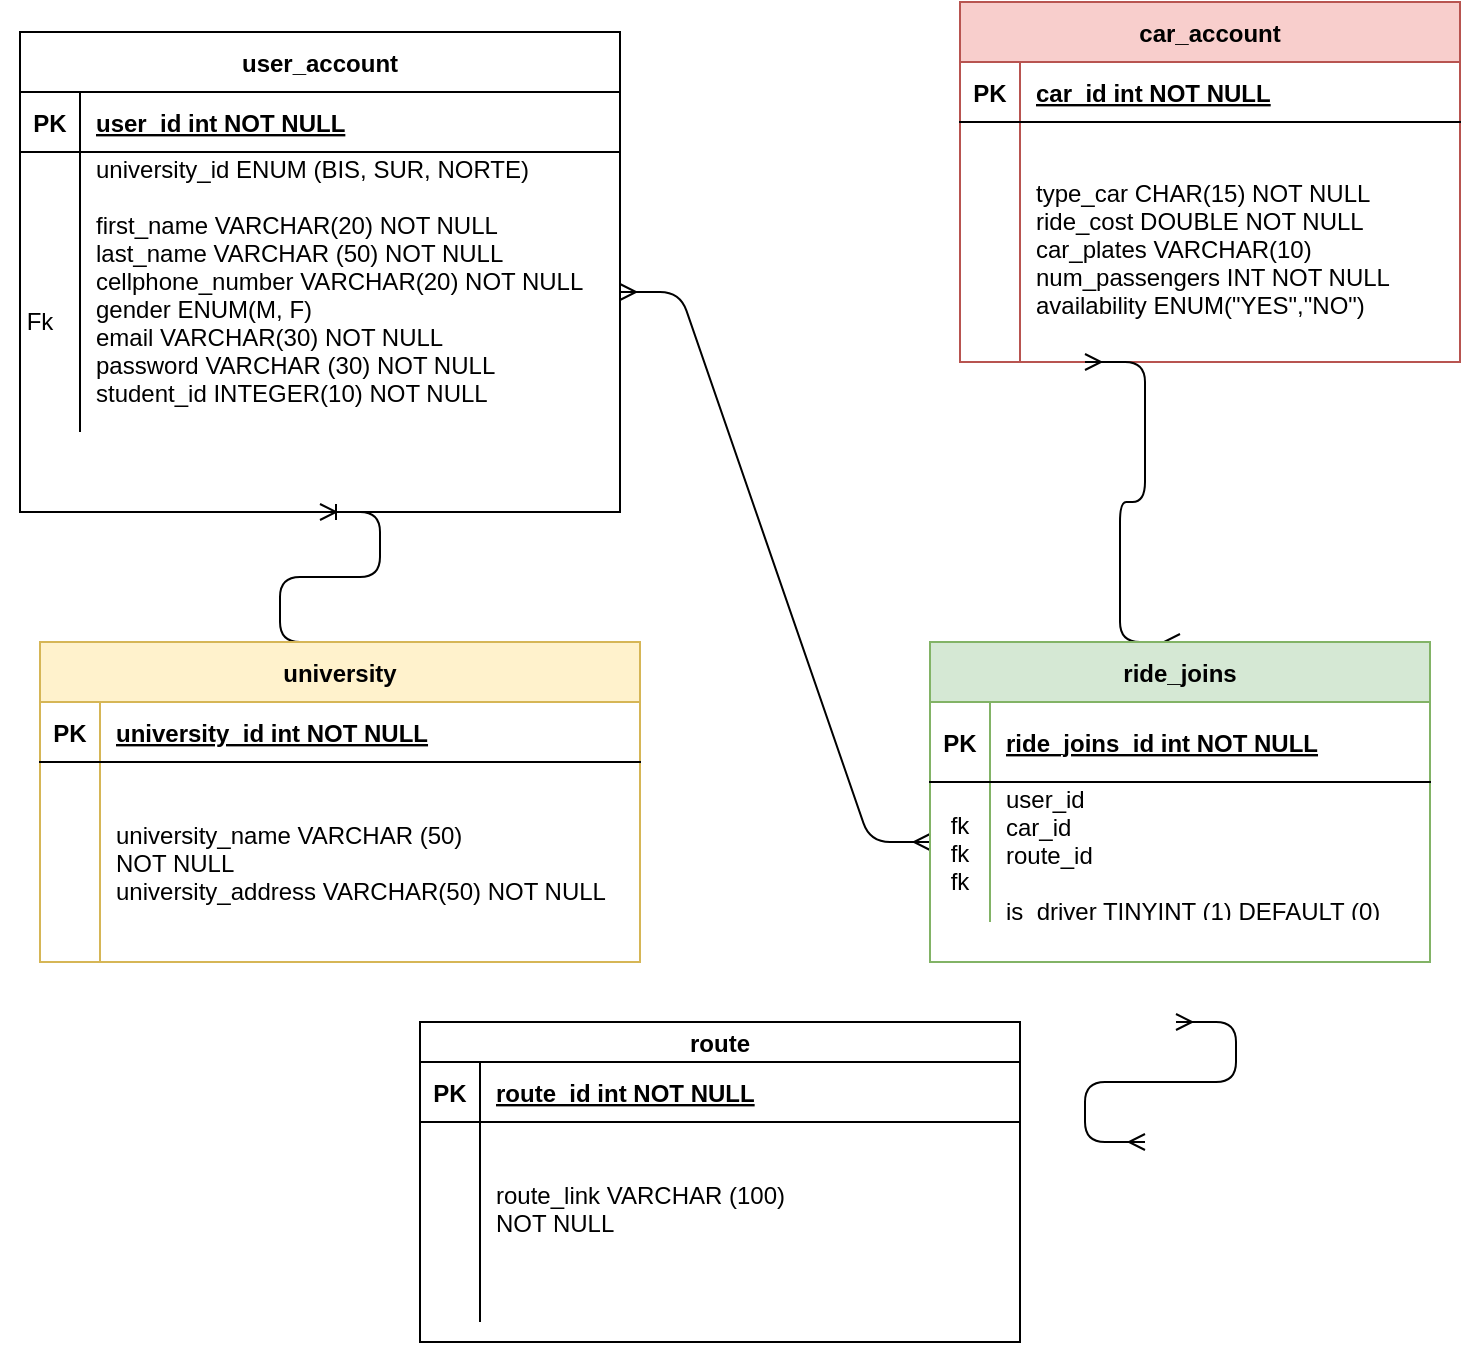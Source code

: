 <mxfile version="13.7.7" type="github">
  <diagram id="R2lEEEUBdFMjLlhIrx00" name="Page-1">
    <mxGraphModel dx="1038" dy="580" grid="1" gridSize="10" guides="1" tooltips="1" connect="1" arrows="1" fold="1" page="1" pageScale="1" pageWidth="850" pageHeight="1100" math="0" shadow="0" extFonts="Permanent Marker^https://fonts.googleapis.com/css?family=Permanent+Marker">
      <root>
        <mxCell id="0" />
        <mxCell id="1" parent="0" />
        <mxCell id="0LHgYcajdqst7iCxihsN-1" value="Fk" style="text;html=1;strokeColor=none;fillColor=none;align=center;verticalAlign=middle;whiteSpace=wrap;rounded=0;" parent="1" vertex="1">
          <mxGeometry x="40" y="250" width="40" height="20" as="geometry" />
        </mxCell>
        <mxCell id="EQfEUF1p5F015XXyak6D-13" value="car_account" style="shape=table;startSize=30;container=1;collapsible=1;childLayout=tableLayout;fixedRows=1;rowLines=0;fontStyle=1;align=center;resizeLast=1;fillColor=#f8cecc;strokeColor=#b85450;" parent="1" vertex="1">
          <mxGeometry x="520" y="100" width="250" height="180" as="geometry" />
        </mxCell>
        <mxCell id="EQfEUF1p5F015XXyak6D-14" value="" style="shape=partialRectangle;collapsible=0;dropTarget=0;pointerEvents=0;fillColor=none;points=[[0,0.5],[1,0.5]];portConstraint=eastwest;top=0;left=0;right=0;bottom=1;" parent="EQfEUF1p5F015XXyak6D-13" vertex="1">
          <mxGeometry y="30" width="250" height="30" as="geometry" />
        </mxCell>
        <mxCell id="EQfEUF1p5F015XXyak6D-15" value="PK" style="shape=partialRectangle;overflow=hidden;connectable=0;fillColor=none;top=0;left=0;bottom=0;right=0;fontStyle=1;" parent="EQfEUF1p5F015XXyak6D-14" vertex="1">
          <mxGeometry width="30" height="30" as="geometry" />
        </mxCell>
        <mxCell id="EQfEUF1p5F015XXyak6D-16" value="car_id int NOT NULL " style="shape=partialRectangle;overflow=hidden;connectable=0;fillColor=none;top=0;left=0;bottom=0;right=0;align=left;spacingLeft=6;fontStyle=5;" parent="EQfEUF1p5F015XXyak6D-14" vertex="1">
          <mxGeometry x="30" width="220" height="30" as="geometry" />
        </mxCell>
        <mxCell id="EQfEUF1p5F015XXyak6D-17" value="" style="shape=partialRectangle;collapsible=0;dropTarget=0;pointerEvents=0;fillColor=none;points=[[0,0.5],[1,0.5]];portConstraint=eastwest;top=0;left=0;right=0;bottom=0;" parent="EQfEUF1p5F015XXyak6D-13" vertex="1">
          <mxGeometry y="60" width="250" height="20" as="geometry" />
        </mxCell>
        <mxCell id="EQfEUF1p5F015XXyak6D-18" value="" style="shape=partialRectangle;overflow=hidden;connectable=0;fillColor=none;top=0;left=0;bottom=0;right=0;" parent="EQfEUF1p5F015XXyak6D-17" vertex="1">
          <mxGeometry width="30" height="20" as="geometry" />
        </mxCell>
        <mxCell id="EQfEUF1p5F015XXyak6D-19" value="" style="shape=partialRectangle;overflow=hidden;connectable=0;fillColor=none;top=0;left=0;bottom=0;right=0;align=left;spacingLeft=6;" parent="EQfEUF1p5F015XXyak6D-17" vertex="1">
          <mxGeometry x="30" width="220" height="20" as="geometry" />
        </mxCell>
        <mxCell id="EQfEUF1p5F015XXyak6D-20" value="" style="shape=partialRectangle;collapsible=0;dropTarget=0;pointerEvents=0;fillColor=none;points=[[0,0.5],[1,0.5]];portConstraint=eastwest;top=0;left=0;right=0;bottom=0;" parent="EQfEUF1p5F015XXyak6D-13" vertex="1">
          <mxGeometry y="80" width="250" height="100" as="geometry" />
        </mxCell>
        <mxCell id="EQfEUF1p5F015XXyak6D-21" value="" style="shape=partialRectangle;overflow=hidden;connectable=0;fillColor=none;top=0;left=0;bottom=0;right=0;" parent="EQfEUF1p5F015XXyak6D-20" vertex="1">
          <mxGeometry width="30" height="100" as="geometry" />
        </mxCell>
        <mxCell id="EQfEUF1p5F015XXyak6D-22" value="type_car CHAR(15) NOT NULL&#xa;ride_cost DOUBLE NOT NULL&#xa;car_plates VARCHAR(10)&#xa;num_passengers INT NOT NULL&#xa;availability ENUM(&quot;YES&quot;,&quot;NO&quot;)&#xa;" style="shape=partialRectangle;overflow=hidden;connectable=0;fillColor=none;top=0;left=0;bottom=0;right=0;align=left;spacingLeft=6;" parent="EQfEUF1p5F015XXyak6D-20" vertex="1">
          <mxGeometry x="30" width="220" height="100" as="geometry" />
        </mxCell>
        <mxCell id="LAKaVyZVRx_t9Ywl6Zzv-12" value="" style="edgeStyle=entityRelationEdgeStyle;fontSize=12;html=1;endArrow=ERmany;startArrow=ERmany;" parent="1" source="EQfEUF1p5F015XXyak6D-30" edge="1">
          <mxGeometry width="100" height="100" relative="1" as="geometry">
            <mxPoint x="320" y="360" as="sourcePoint" />
            <mxPoint x="505" y="520" as="targetPoint" />
          </mxGeometry>
        </mxCell>
        <mxCell id="LAKaVyZVRx_t9Ywl6Zzv-14" value="" style="edgeStyle=entityRelationEdgeStyle;fontSize=12;html=1;endArrow=ERoneToMany;entryX=0.5;entryY=1;entryDx=0;entryDy=0;exitX=0.5;exitY=0;exitDx=0;exitDy=0;" parent="1" source="tgZCTPRmFZ8tOOvwQOHB-1" target="EQfEUF1p5F015XXyak6D-23" edge="1">
          <mxGeometry width="100" height="100" relative="1" as="geometry">
            <mxPoint x="260" y="430" as="sourcePoint" />
            <mxPoint x="180" y="385" as="targetPoint" />
          </mxGeometry>
        </mxCell>
        <mxCell id="LAKaVyZVRx_t9Ywl6Zzv-15" value="" style="edgeStyle=entityRelationEdgeStyle;fontSize=12;html=1;endArrow=ERmany;startArrow=ERmany;entryX=0.5;entryY=0;entryDx=0;entryDy=0;exitX=0.25;exitY=1;exitDx=0;exitDy=0;" parent="1" source="EQfEUF1p5F015XXyak6D-13" target="YDE4dZeYNoiA2_BQrQlV-1" edge="1">
          <mxGeometry width="100" height="100" relative="1" as="geometry">
            <mxPoint x="590" y="380" as="sourcePoint" />
            <mxPoint x="515" y="530" as="targetPoint" />
          </mxGeometry>
        </mxCell>
        <mxCell id="EQfEUF1p5F015XXyak6D-23" value="user_account" style="shape=table;startSize=30;container=1;collapsible=1;childLayout=tableLayout;fixedRows=1;rowLines=0;fontStyle=1;align=center;resizeLast=1;" parent="1" vertex="1">
          <mxGeometry x="50" y="115" width="300" height="240" as="geometry" />
        </mxCell>
        <mxCell id="EQfEUF1p5F015XXyak6D-24" value="" style="shape=partialRectangle;collapsible=0;dropTarget=0;pointerEvents=0;fillColor=none;points=[[0,0.5],[1,0.5]];portConstraint=eastwest;top=0;left=0;right=0;bottom=1;" parent="EQfEUF1p5F015XXyak6D-23" vertex="1">
          <mxGeometry y="30" width="300" height="30" as="geometry" />
        </mxCell>
        <mxCell id="EQfEUF1p5F015XXyak6D-25" value="PK" style="shape=partialRectangle;overflow=hidden;connectable=0;fillColor=none;top=0;left=0;bottom=0;right=0;fontStyle=1;" parent="EQfEUF1p5F015XXyak6D-24" vertex="1">
          <mxGeometry width="30" height="30" as="geometry" />
        </mxCell>
        <mxCell id="EQfEUF1p5F015XXyak6D-26" value="user_id int NOT NULL " style="shape=partialRectangle;overflow=hidden;connectable=0;fillColor=none;top=0;left=0;bottom=0;right=0;align=left;spacingLeft=6;fontStyle=5;" parent="EQfEUF1p5F015XXyak6D-24" vertex="1">
          <mxGeometry x="30" width="270" height="30" as="geometry" />
        </mxCell>
        <mxCell id="EQfEUF1p5F015XXyak6D-30" value="" style="shape=partialRectangle;collapsible=0;dropTarget=0;pointerEvents=0;fillColor=none;points=[[0,0.5],[1,0.5]];portConstraint=eastwest;top=0;left=0;right=0;bottom=0;" parent="EQfEUF1p5F015XXyak6D-23" vertex="1">
          <mxGeometry y="60" width="300" height="140" as="geometry" />
        </mxCell>
        <mxCell id="EQfEUF1p5F015XXyak6D-31" value="" style="shape=partialRectangle;overflow=hidden;connectable=0;fillColor=none;top=0;left=0;bottom=0;right=0;" parent="EQfEUF1p5F015XXyak6D-30" vertex="1">
          <mxGeometry width="30" height="140" as="geometry" />
        </mxCell>
        <mxCell id="EQfEUF1p5F015XXyak6D-32" value="university_id ENUM (BIS, SUR, NORTE)&#xa;&#xa;first_name VARCHAR(20) NOT NULL&#xa;last_name VARCHAR (50) NOT NULL&#xa;cellphone_number VARCHAR(20) NOT NULL&#xa;gender ENUM(M, F) &#xa;email VARCHAR(30) NOT NULL&#xa;password VARCHAR (30) NOT NULL&#xa;student_id INTEGER(10) NOT NULL&#xa;&#xa;&#xa;&#xa;&#xa;&#xa;&#xa;" style="shape=partialRectangle;overflow=hidden;connectable=0;fillColor=none;top=0;left=0;bottom=0;right=0;align=left;spacingLeft=6;" parent="EQfEUF1p5F015XXyak6D-30" vertex="1">
          <mxGeometry x="30" width="270" height="140" as="geometry" />
        </mxCell>
        <mxCell id="h7xZWg5v1RvkeevIDam4-8" value="" style="edgeStyle=entityRelationEdgeStyle;fontSize=12;html=1;endArrow=ERmany;startArrow=ERmany;entryX=0.5;entryY=0;entryDx=0;entryDy=0;" parent="1" edge="1">
          <mxGeometry width="100" height="100" relative="1" as="geometry">
            <mxPoint x="628" y="610" as="sourcePoint" />
            <mxPoint x="612.5" y="670" as="targetPoint" />
          </mxGeometry>
        </mxCell>
        <mxCell id="tgZCTPRmFZ8tOOvwQOHB-1" value="university" style="shape=table;startSize=30;container=1;collapsible=1;childLayout=tableLayout;fixedRows=1;rowLines=0;fontStyle=1;align=center;resizeLast=1;fillColor=#fff2cc;strokeColor=#d6b656;" parent="1" vertex="1">
          <mxGeometry x="60" y="420" width="300" height="160" as="geometry" />
        </mxCell>
        <mxCell id="tgZCTPRmFZ8tOOvwQOHB-2" value="" style="shape=partialRectangle;collapsible=0;dropTarget=0;pointerEvents=0;fillColor=none;points=[[0,0.5],[1,0.5]];portConstraint=eastwest;top=0;left=0;right=0;bottom=1;" parent="tgZCTPRmFZ8tOOvwQOHB-1" vertex="1">
          <mxGeometry y="30" width="300" height="30" as="geometry" />
        </mxCell>
        <mxCell id="tgZCTPRmFZ8tOOvwQOHB-3" value="PK" style="shape=partialRectangle;overflow=hidden;connectable=0;fillColor=none;top=0;left=0;bottom=0;right=0;fontStyle=1;" parent="tgZCTPRmFZ8tOOvwQOHB-2" vertex="1">
          <mxGeometry width="30" height="30" as="geometry" />
        </mxCell>
        <mxCell id="tgZCTPRmFZ8tOOvwQOHB-4" value="university_id int NOT NULL " style="shape=partialRectangle;overflow=hidden;connectable=0;fillColor=none;top=0;left=0;bottom=0;right=0;align=left;spacingLeft=6;fontStyle=5;" parent="tgZCTPRmFZ8tOOvwQOHB-2" vertex="1">
          <mxGeometry x="30" width="270" height="30" as="geometry" />
        </mxCell>
        <mxCell id="tgZCTPRmFZ8tOOvwQOHB-5" value="" style="shape=partialRectangle;collapsible=0;dropTarget=0;pointerEvents=0;fillColor=none;points=[[0,0.5],[1,0.5]];portConstraint=eastwest;top=0;left=0;right=0;bottom=0;" parent="tgZCTPRmFZ8tOOvwQOHB-1" vertex="1">
          <mxGeometry y="60" width="300" height="100" as="geometry" />
        </mxCell>
        <mxCell id="tgZCTPRmFZ8tOOvwQOHB-6" value="" style="shape=partialRectangle;overflow=hidden;connectable=0;fillColor=none;top=0;left=0;bottom=0;right=0;" parent="tgZCTPRmFZ8tOOvwQOHB-5" vertex="1">
          <mxGeometry width="30" height="100" as="geometry" />
        </mxCell>
        <mxCell id="tgZCTPRmFZ8tOOvwQOHB-7" value="&#xa;&#xa;university_name VARCHAR (50)&#xa;NOT NULL&#xa;university_address VARCHAR(50) NOT NULL&#xa;&#xa;&#xa;&#xa;&#xa;" style="shape=partialRectangle;overflow=hidden;connectable=0;fillColor=none;top=0;left=0;bottom=0;right=0;align=left;spacingLeft=6;" parent="tgZCTPRmFZ8tOOvwQOHB-5" vertex="1">
          <mxGeometry x="30" width="270" height="100" as="geometry" />
        </mxCell>
        <mxCell id="YDE4dZeYNoiA2_BQrQlV-1" value="ride_joins" style="shape=table;startSize=30;container=1;collapsible=1;childLayout=tableLayout;fixedRows=1;rowLines=0;fontStyle=1;align=center;resizeLast=1;fillColor=#d5e8d4;strokeColor=#82b366;" parent="1" vertex="1">
          <mxGeometry x="505" y="420" width="250" height="160" as="geometry" />
        </mxCell>
        <mxCell id="YDE4dZeYNoiA2_BQrQlV-2" value="" style="shape=partialRectangle;collapsible=0;dropTarget=0;pointerEvents=0;fillColor=none;points=[[0,0.5],[1,0.5]];portConstraint=eastwest;top=0;left=0;right=0;bottom=1;" parent="YDE4dZeYNoiA2_BQrQlV-1" vertex="1">
          <mxGeometry y="30" width="250" height="40" as="geometry" />
        </mxCell>
        <mxCell id="YDE4dZeYNoiA2_BQrQlV-3" value="PK" style="shape=partialRectangle;overflow=hidden;connectable=0;fillColor=none;top=0;left=0;bottom=0;right=0;fontStyle=1;" parent="YDE4dZeYNoiA2_BQrQlV-2" vertex="1">
          <mxGeometry width="30" height="40" as="geometry" />
        </mxCell>
        <mxCell id="YDE4dZeYNoiA2_BQrQlV-4" value="ride_joins_id int NOT NULL " style="shape=partialRectangle;overflow=hidden;connectable=0;fillColor=none;top=0;left=0;bottom=0;right=0;align=left;spacingLeft=6;fontStyle=5;" parent="YDE4dZeYNoiA2_BQrQlV-2" vertex="1">
          <mxGeometry x="30" width="220" height="40" as="geometry" />
        </mxCell>
        <mxCell id="YDE4dZeYNoiA2_BQrQlV-5" value="" style="shape=partialRectangle;collapsible=0;dropTarget=0;pointerEvents=0;fillColor=none;points=[[0,0.5],[1,0.5]];portConstraint=eastwest;top=0;left=0;right=0;bottom=0;" parent="YDE4dZeYNoiA2_BQrQlV-1" vertex="1">
          <mxGeometry y="70" width="250" height="70" as="geometry" />
        </mxCell>
        <mxCell id="YDE4dZeYNoiA2_BQrQlV-6" value="fk&#xa;fk&#xa;fk" style="shape=partialRectangle;overflow=hidden;connectable=0;fillColor=none;top=0;left=0;bottom=0;right=0;" parent="YDE4dZeYNoiA2_BQrQlV-5" vertex="1">
          <mxGeometry width="30" height="70" as="geometry" />
        </mxCell>
        <mxCell id="YDE4dZeYNoiA2_BQrQlV-7" value="user_id&#xa;car_id&#xa;route_id&#xa;&#xa;is_driver TINYINT (1) DEFAULT (0)&#xa;" style="shape=partialRectangle;overflow=hidden;connectable=0;fillColor=none;top=0;left=0;bottom=0;right=0;align=left;spacingLeft=6;" parent="YDE4dZeYNoiA2_BQrQlV-5" vertex="1">
          <mxGeometry x="30" width="220" height="70" as="geometry" />
        </mxCell>
        <mxCell id="h7xZWg5v1RvkeevIDam4-1" value="route" style="shape=table;startSize=20;container=1;collapsible=1;childLayout=tableLayout;fixedRows=1;rowLines=0;fontStyle=1;align=center;resizeLast=1;" parent="1" vertex="1">
          <mxGeometry x="250" y="610" width="300" height="160" as="geometry" />
        </mxCell>
        <mxCell id="h7xZWg5v1RvkeevIDam4-2" value="" style="shape=partialRectangle;collapsible=0;dropTarget=0;pointerEvents=0;fillColor=none;points=[[0,0.5],[1,0.5]];portConstraint=eastwest;top=0;left=0;right=0;bottom=1;" parent="h7xZWg5v1RvkeevIDam4-1" vertex="1">
          <mxGeometry y="20" width="300" height="30" as="geometry" />
        </mxCell>
        <mxCell id="h7xZWg5v1RvkeevIDam4-3" value="PK" style="shape=partialRectangle;overflow=hidden;connectable=0;fillColor=none;top=0;left=0;bottom=0;right=0;fontStyle=1;" parent="h7xZWg5v1RvkeevIDam4-2" vertex="1">
          <mxGeometry width="30" height="30" as="geometry" />
        </mxCell>
        <mxCell id="h7xZWg5v1RvkeevIDam4-4" value="route_id int NOT NULL " style="shape=partialRectangle;overflow=hidden;connectable=0;fillColor=none;top=0;left=0;bottom=0;right=0;align=left;spacingLeft=6;fontStyle=5;" parent="h7xZWg5v1RvkeevIDam4-2" vertex="1">
          <mxGeometry x="30" width="270" height="30" as="geometry" />
        </mxCell>
        <mxCell id="h7xZWg5v1RvkeevIDam4-5" value="" style="shape=partialRectangle;collapsible=0;dropTarget=0;pointerEvents=0;fillColor=none;points=[[0,0.5],[1,0.5]];portConstraint=eastwest;top=0;left=0;right=0;bottom=0;" parent="h7xZWg5v1RvkeevIDam4-1" vertex="1">
          <mxGeometry y="50" width="300" height="100" as="geometry" />
        </mxCell>
        <mxCell id="h7xZWg5v1RvkeevIDam4-6" value="" style="shape=partialRectangle;overflow=hidden;connectable=0;fillColor=none;top=0;left=0;bottom=0;right=0;" parent="h7xZWg5v1RvkeevIDam4-5" vertex="1">
          <mxGeometry width="30" height="100" as="geometry" />
        </mxCell>
        <mxCell id="h7xZWg5v1RvkeevIDam4-7" value="&#xa;&#xa;route_link VARCHAR (100)&#xa;NOT NULL&#xa;&#xa;&#xa;&#xa;&#xa;" style="shape=partialRectangle;overflow=hidden;connectable=0;fillColor=none;top=0;left=0;bottom=0;right=0;align=left;spacingLeft=6;" parent="h7xZWg5v1RvkeevIDam4-5" vertex="1">
          <mxGeometry x="30" width="270" height="100" as="geometry" />
        </mxCell>
      </root>
    </mxGraphModel>
  </diagram>
</mxfile>
